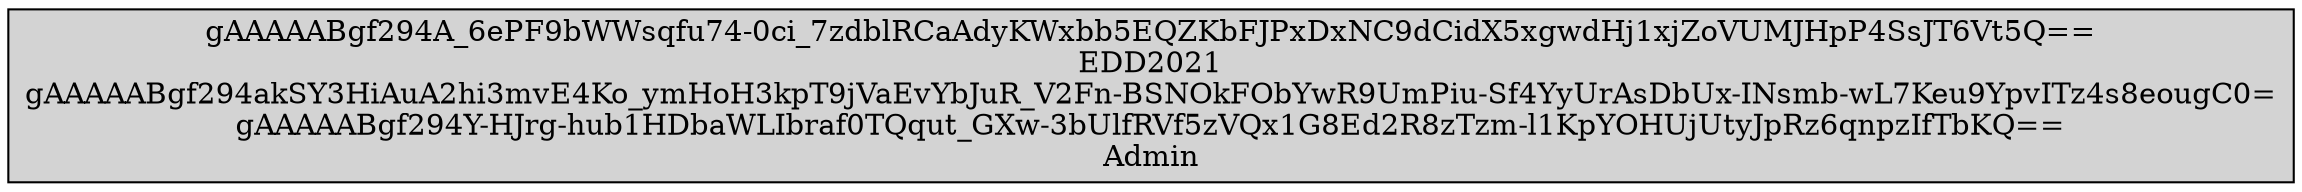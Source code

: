 digraph grafo { 
	node[shape="record" style="filled" fillcollor="#58D27A"]
nodo12345678901011[label = "gAAAAABgf294A_6ePF9bWWsqfu74-0ci_7zdblRCaAdyKWxbb5EQZKbFJPxDxNC9dCidX5xgwdHj1xjZoVUMJHpP4SsJT6Vt5Q==\nEDD2021\ngAAAAABgf294akSY3HiAuA2hi3mvE4Ko_ymHoH3kpT9jVaEvYbJuR_V2Fn-BSNOkFObYwR9UmPiu-Sf4YyUrAsDbUx-INsmb-wL7Keu9YpvITz4s8eougC0=\ngAAAAABgf294Y-HJrg-hub1HDbaWLIbraf0TQqut_GXw-3bUlfRVf5zVQx1G8Ed2R8zTzm-l1KpYOHUjUtyJpRz6qnpzIfTbKQ==\nAdmin"];

}